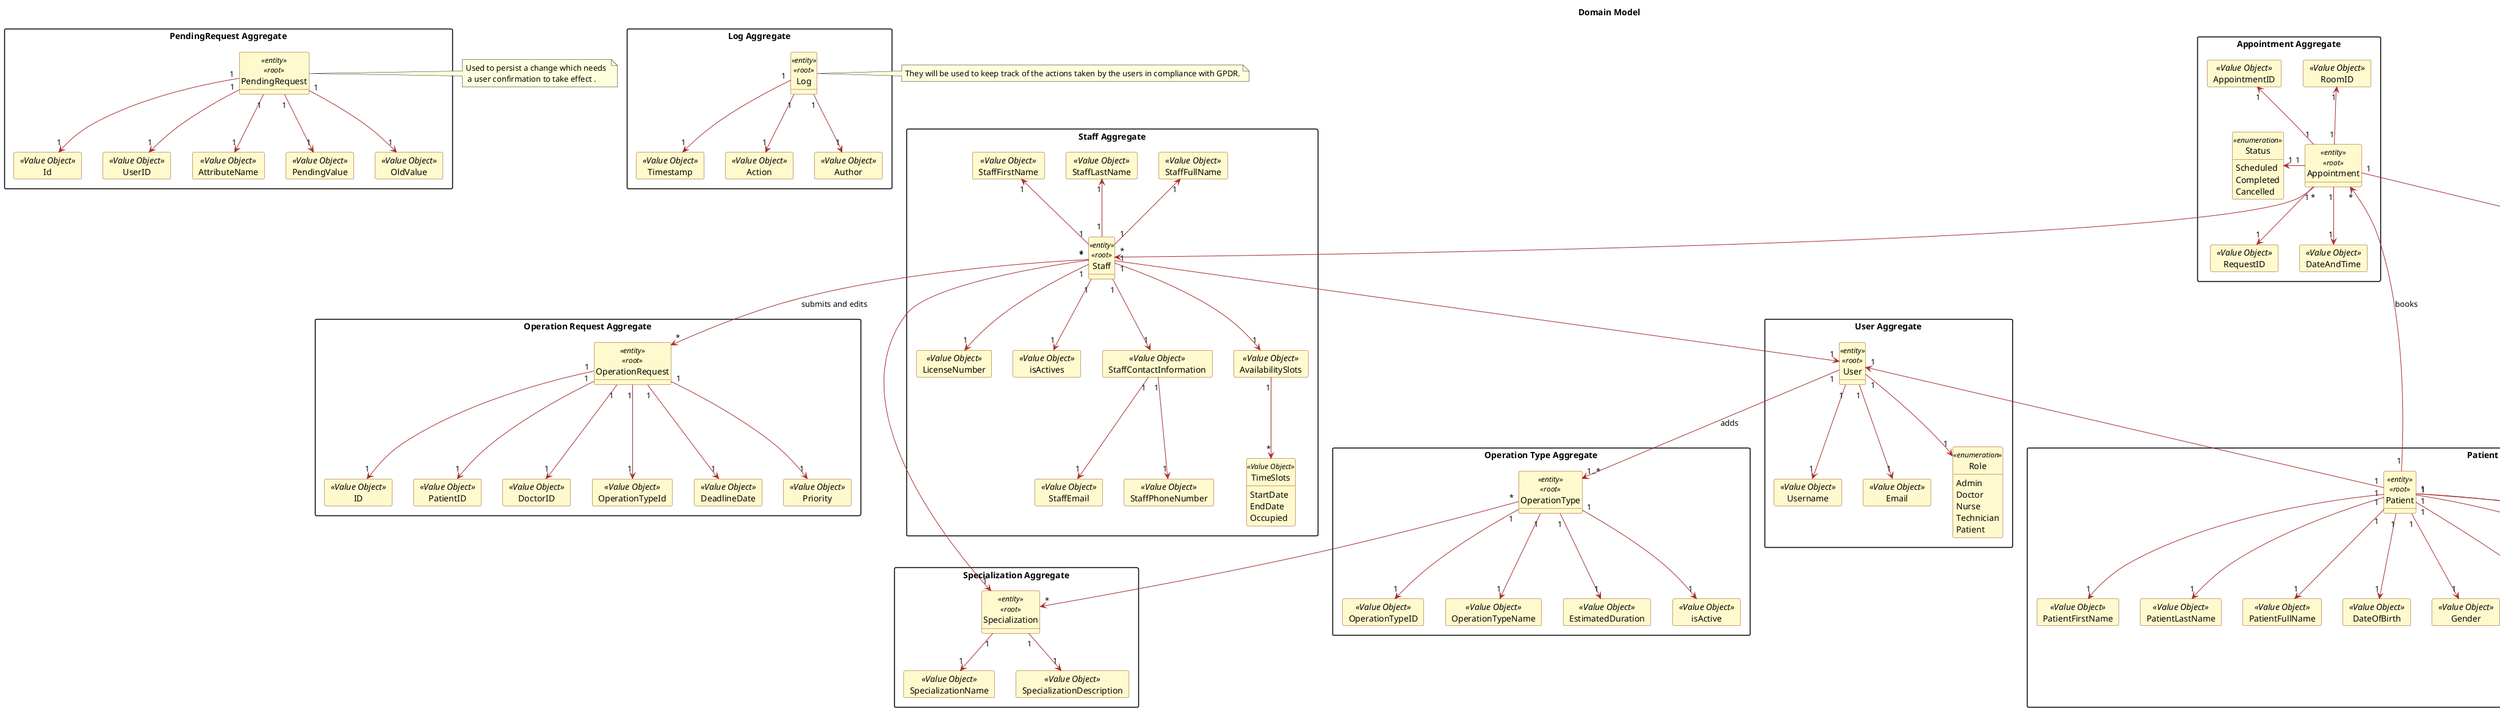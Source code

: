 @startuml
hide circle
hide methods
allow_mixing

'skinparam monochrome false
'skinparam packageStyle rectangle
'skinparam shadowing false
'skinparam linetype ortho

' Title
title Domain Model


skinparam classAttributeIconSize 0

skinparam class {
    LifeLineBorderColor DodgerBlue
    LifeLineBackgroundColor APPLICATION
    BackgroundColor LemonChiffon
    ArrowColor Brown
    BorderColor SaddleBrown
}

skinparam packageStyle rectangle

skinparam card {
    LifeLineBorderColor DodgerBlue
    LifeLineBackgroundColor APPLICATION
    BackgroundColor LemonChiffon
    ArrowColor Brown
    BorderColor SaddleBrown
}


' Aggregates

package "PendingRequest Aggregate" {

    entity PendingRequest <<entity>><<root>> {
    }

    card Id <<Value Object>>
    card UserID <<Value Object>>
    card AttributeName <<Value Object>>
    card PendingValue <<Value Object>>
    card OldValue <<Value Object>>

    ' Relationships inside the User aggregate

    PendingRequest "1"-->"1" Id
    PendingRequest "1"-->"1" UserID
    PendingRequest "1"-->"1" AttributeName
    PendingRequest "1"-->"1" PendingValue
    PendingRequest "1"-->"1" OldValue
}

note right of PendingRequest : Used to persist a change which needs \n a user confirmation to take effect .

package "Log Aggregate" {

    entity Log <<entity>><<root>> {
    }

    card Timestamp <<Value Object>>
    card Action <<Value Object>>
    card Author <<Value Object>> 

    'Relationships inside the Staff aggregate
    Log "1"-->"1" Timestamp
    Log "1"-->"1" Action
    Log "1"-->"1" Author

}
note right of Log : They will be used to keep track of the actions taken by the users in compliance with GPDR.

package "User Aggregate" {

    entity User <<entity>><<root>> {
    }

    card Username <<Value Object>>
    card Email <<Value Object>>

    enum Role <<enumeration>> {
        Admin
        Doctor
        Nurse
        Technician
        Patient
    }

    ' Relationships inside the User aggregate

    User "1"-->"1" Username
    User "1"-->"1" Email
    User "1"-->"1" Role


}

package "Patient Aggregate" {

    entity Patient <<entity>><<root>> {
    }

    card PatientFirstName <<Value Object>>
    card PatientLastName <<Value Object>>
    card PatientFullName <<Value Object>>
    card DateOfBirth <<Value Object>>
    card Gender <<Value Object>>
    card MedicalRecordNumber <<Value Object>>
    card ContactInformation <<Value Object>>
    card AllergiesAndConditions <<Value Object>>
    card EmergencyContact <<Value Object>>
    'card AppointmentHistory <<Value Object>>

    ' Atributos Contact Information
    card PatientEmail <<Value Object>>
    card PhoneNumber <<Value Object>>

    ' Relationships Contact Information
    ContactInformation "1"-->"1" PatientEmail
    ContactInformation "1"-->"1" PhoneNumber

    ' Relationships inside the Patient aggregate
    Patient "1"-->"1" PatientFirstName
    Patient "1"-->"1" PatientLastName
    Patient "1"-->"1" PatientFullName
    Patient "1"-->"1" DateOfBirth
    Patient "1"--> "1" Gender
    Patient "1"-->"1" MedicalRecordNumber
    Patient "1"--> "1" ContactInformation
    Patient "1"--> "*" AllergiesAndConditions
    Patient "1"--> "1" EmergencyContact

}

package "Staff Aggregate" {

    entity Staff <<entity>><<root>> {
    }

    card StaffFirstName <<Value Object>>
    card StaffLastName <<Value Object>>
    card StaffFullName <<Value Object>>
    card LicenseNumber <<Value Object>>
    card isActives <<Value Object>>

    'specialization é entidade
    card StaffContactInformation <<Value Object>>
    card AvailabilitySlots <<Value Object>>
    entity TimeSlots <<Value Object>> {
        StartDate
        EndDate
        Occupied
    }

    ' Atributos Contact Information
    card StaffEmail <<Value Object>>
    card StaffPhoneNumber <<Value Object>>

    'Relationships Contact Information
    StaffContactInformation "1"-->"1" StaffEmail
    StaffContactInformation "1"-->"1" StaffPhoneNumber

    'Relationships inside the Staff aggregate
    Staff "1" -u-> "1" StaffFirstName
    Staff "1" -u-> "1" StaffLastName
    Staff "1" -u-> "1" StaffFullName
    Staff "1" --> "1" LicenseNumber
    Staff "1" --> "1" StaffContactInformation
    Staff "1" --> "1" AvailabilitySlots
    Staff "1" --> "1" isActives
    AvailabilitySlots "1"-->"*" TimeSlots


}

package "Specialization Aggregate" {

    entity Specialization <<entity>><<root>> {
    }

    card SpecializationName <<Value Object>>
    card SpecializationDescription <<Value Object>>

    'Relationships
    Specialization "1"-->"1" SpecializationName
    Specialization "1"-->"1" SpecializationDescription

}

package "Operation Request Aggregate" {

    entity OperationRequest <<entity>><<root>> {
    }

    card ID <<Value Object>>
    card PatientID <<Value Object>>
    card DoctorID <<Value Object>>
    card OperationTypeId <<Value Object>>
    card DeadlineDate <<Value Object>>
    card Priority <<Value Object>>

    'Relationships
    OperationRequest "1"-->"1" ID
    OperationRequest "1"-->"1" PatientID
    OperationRequest "1"-->"1" DoctorID
    OperationRequest "1"-->"1" OperationTypeId
    OperationRequest "1"-->"1" DeadlineDate
    OperationRequest "1"-->"1" Priority


}

package "Operation Type Aggregate" {

    entity OperationType <<entity>><<root>> {
    }

    card OperationTypeID <<Value Object>>
    card OperationTypeName <<Value Object>>
    card EstimatedDuration <<Value Object>>
    card isActive <<Value Object>>
    'Ligar a Specialization
    
    'Relationships
    OperationType "1"-->"1" OperationTypeID
    OperationType "1"-->"1" OperationTypeName
    OperationType "1"-->"1" EstimatedDuration
    OperationType "1"-->"1" isActive
    

}

package "Appointment Aggregate" {

    entity Appointment <<entity>><<root>> {
    }

    card AppointmentID <<Value Object>>
    card RequestID <<Value Object>>
    card RoomID <<Value Object>>
    card DateAndTime <<Value Object>>
    enum Status <<enumeration>> {
        Scheduled
        Completed
        Cancelled
    }

    'Relationships
    Appointment "1" -u-> "1" AppointmentID
    Appointment "1" --> "1" RequestID
    Appointment "1" -u-> "1" RoomID
    Appointment "1" --> "1" DateAndTime
    Appointment "1" -l-> "1" Status


}

package "Equipment Aggregate"{

    entity Equipment <<entity>><<root>> {
    }

    card EquipmentName <<Value Object>>
    card EquipmentDescription <<Value Object>>

    'Relationships
    Equipment "1"-->"1" EquipmentName
    Equipment "1"-->"1" EquipmentDescription
}

package "Surgery Room Aggregate" {

    entity SurgeryRoom <<entity>><<root>> {
    }

    card RoomNumber <<Value Object>>
    card Type <<Value Object>>
    card Capacity <<Value Object>>
    enum CurrentStatus <<enumeration>> {
        Available
        Occupied
        UnderMaintenance
    }
    card MaintenanceSlots <<Value Object>>
    
    'Relationships

    SurgeryRoom "1" -u-> "1" RoomNumber
    SurgeryRoom "1" -u-> "1" Type
    SurgeryRoom "1" --> "1" Capacity
    SurgeryRoom "1" --> "1" CurrentStatus
    SurgeryRoom "1" -u-> "1" MaintenanceSlots
}

' Relationships

' US 5.1.3, mas ficou esclarecido que NÃO é o patient que dá book, mas sim o Planning Module
Patient "1" -l--> "*" Appointment: books
Patient "1" -u-> "1" User

Staff "*" ----> "1" Specialization
Staff "1" --> "1" User
Staff "*" --> "*" OperationRequest: submits and edits

OperationType "*" --> "*" Specialization

Appointment "1" -d-> "1" SurgeryRoom
Appointment "*" --> "*" Staff
'Alterada relação 1-para-1  ->  *-para-*

User "1" --> "1..*" OperationType: adds

SurgeryRoom "1" -d-> "*" Equipment



@enduml
